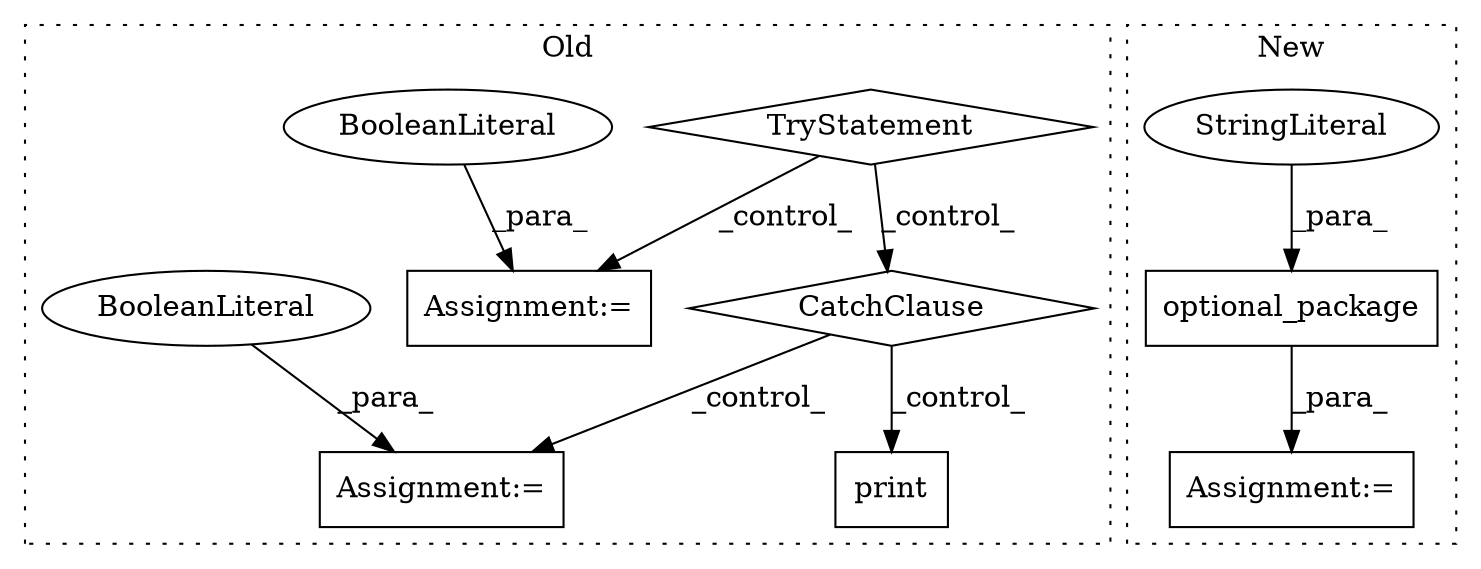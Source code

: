 digraph G {
subgraph cluster0 {
1 [label="print" a="32" s="418,427" l="6,1" shape="box"];
3 [label="TryStatement" a="54" s="193" l="4" shape="diamond"];
4 [label="CatchClause" a="12" s="255,289" l="11,2" shape="diamond"];
5 [label="Assignment:=" a="7" s="212" l="1" shape="box"];
6 [label="BooleanLiteral" a="9" s="213" l="4" shape="ellipse"];
7 [label="Assignment:=" a="7" s="443" l="1" shape="box"];
8 [label="BooleanLiteral" a="9" s="444" l="5" shape="ellipse"];
label = "Old";
style="dotted";
}
subgraph cluster1 {
2 [label="optional_package" a="32" s="225,254" l="17,1" shape="box"];
9 [label="Assignment:=" a="7" s="223" l="2" shape="box"];
10 [label="StringLiteral" a="45" s="242" l="12" shape="ellipse"];
label = "New";
style="dotted";
}
2 -> 9 [label="_para_"];
3 -> 4 [label="_control_"];
3 -> 5 [label="_control_"];
4 -> 7 [label="_control_"];
4 -> 1 [label="_control_"];
6 -> 5 [label="_para_"];
8 -> 7 [label="_para_"];
10 -> 2 [label="_para_"];
}
